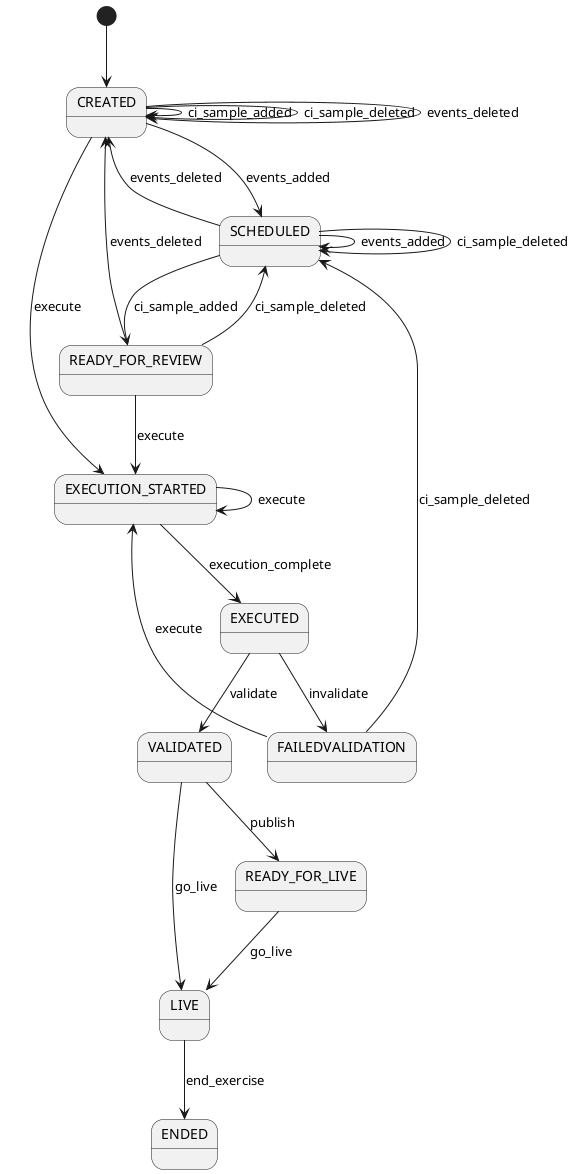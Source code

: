 @startuml

[*] --> CREATED
CREATED --> CREATED : ci_sample_added
CREATED --> CREATED : ci_sample_deleted
CREATED --> CREATED : events_deleted
CREATED --> SCHEDULED : events_added
CREATED --> EXECUTION_STARTED : execute
SCHEDULED --> SCHEDULED : events_added
SCHEDULED --> SCHEDULED : ci_sample_deleted
SCHEDULED --> READY_FOR_REVIEW : ci_sample_added
SCHEDULED --> CREATED : events_deleted
READY_FOR_REVIEW --> SCHEDULED : ci_sample_deleted
READY_FOR_REVIEW --> CREATED : events_deleted
READY_FOR_REVIEW --> EXECUTION_STARTED : execute
EXECUTION_STARTED --> EXECUTION_STARTED : execute
EXECUTION_STARTED --> EXECUTED : execution_complete
FAILEDVALIDATION --> EXECUTION_STARTED : execute
FAILEDVALIDATION --> SCHEDULED : ci_sample_deleted
EXECUTED --> VALIDATED : validate
EXECUTED --> FAILEDVALIDATION : invalidate
VALIDATED --> READY_FOR_LIVE : publish
VALIDATED --> LIVE : go_live
READY_FOR_LIVE --> LIVE : go_live
LIVE --> ENDED : end_exercise

@enduml
